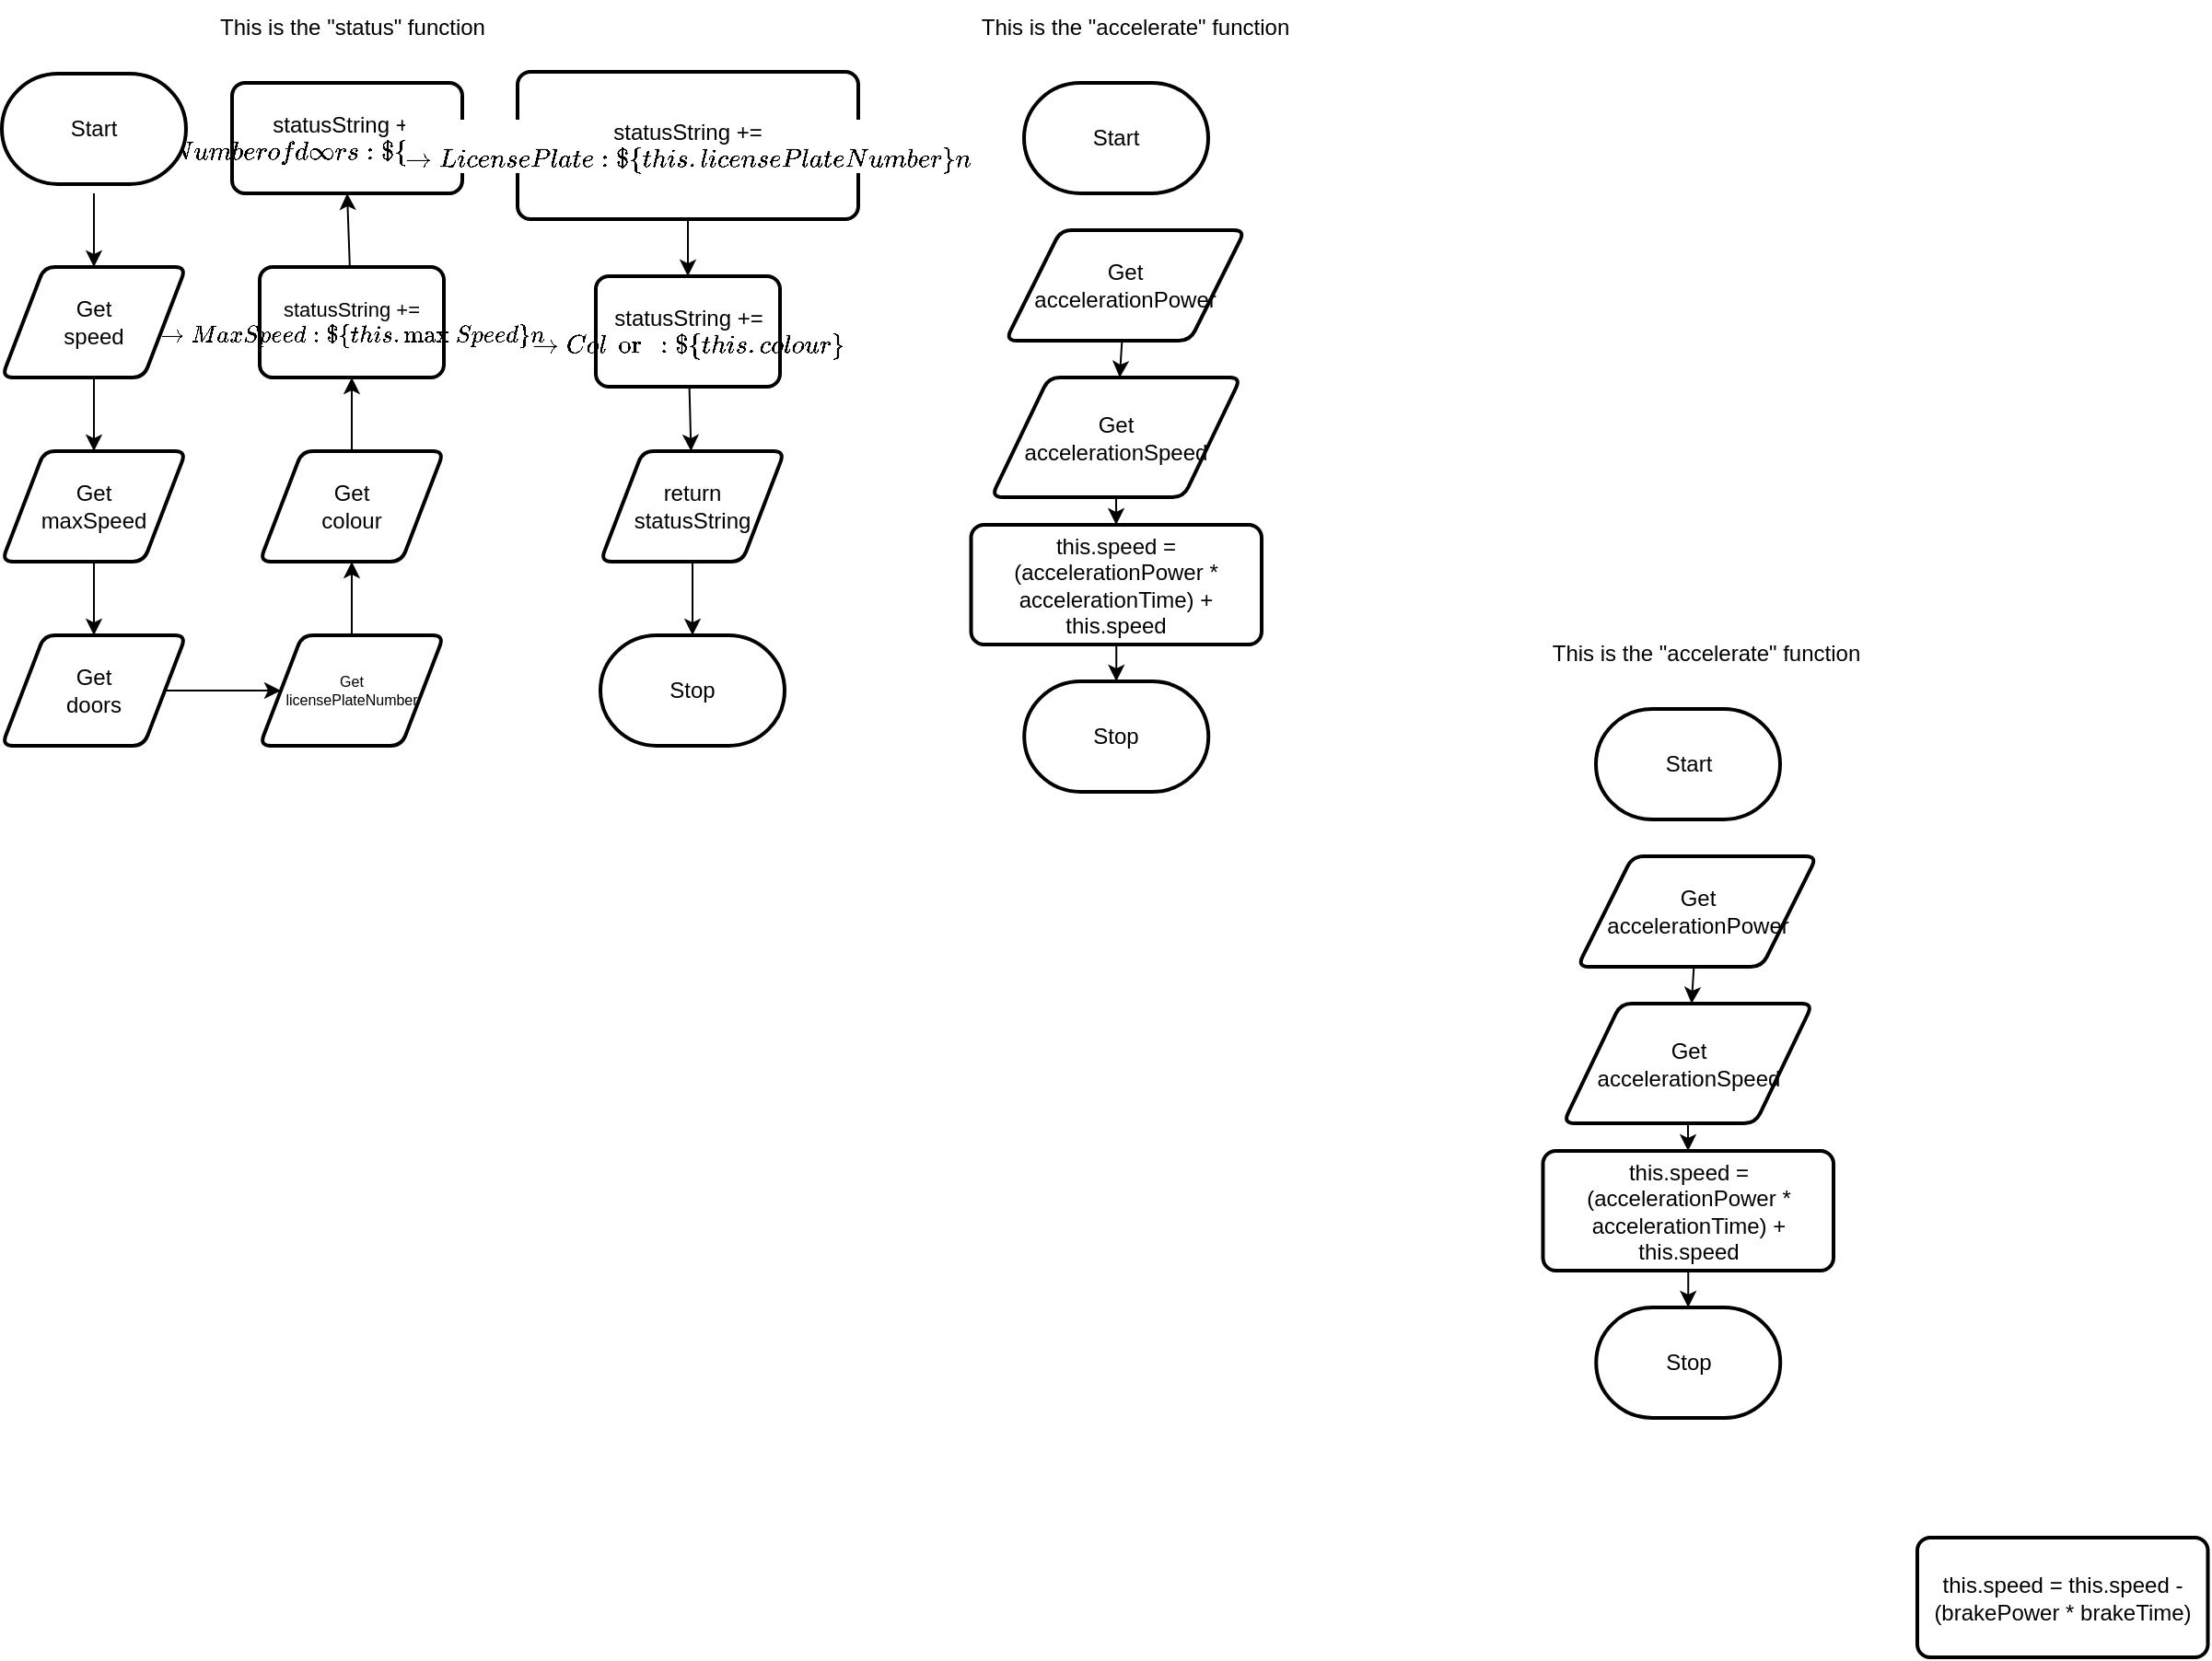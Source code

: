 <mxfile>
    <diagram id="5gMrNbhCcvMap2-kCo8e" name="Page-1">
        <mxGraphModel dx="1975" dy="1196" grid="1" gridSize="5" guides="1" tooltips="1" connect="1" arrows="1" fold="1" page="1" pageScale="1" pageWidth="827" pageHeight="1169" math="0" shadow="0">
            <root>
                <mxCell id="0"/>
                <mxCell id="1" parent="0"/>
                <mxCell id="232" style="edgeStyle=none;html=1;entryX=0.5;entryY=0;entryDx=0;entryDy=0;" parent="1" target="236" edge="1">
                    <mxGeometry relative="1" as="geometry">
                        <mxPoint x="90" y="300" as="targetPoint"/>
                        <mxPoint x="70" y="250" as="sourcePoint"/>
                    </mxGeometry>
                </mxCell>
                <mxCell id="248" style="edgeStyle=none;html=1;fontSize=7;" parent="1" source="236" target="240" edge="1">
                    <mxGeometry relative="1" as="geometry"/>
                </mxCell>
                <mxCell id="236" value="Get&lt;br&gt;speed" style="shape=parallelogram;html=1;strokeWidth=2;perimeter=parallelogramPerimeter;whiteSpace=wrap;rounded=1;arcSize=12;size=0.23;fontSize=12;" parent="1" vertex="1">
                    <mxGeometry x="20" y="290" width="100" height="60" as="geometry"/>
                </mxCell>
                <mxCell id="237" value="This is the &quot;status&quot; function" style="text;html=1;align=center;verticalAlign=middle;resizable=0;points=[];autosize=1;strokeColor=none;fillColor=none;" parent="1" vertex="1">
                    <mxGeometry x="127" y="145" width="165" height="30" as="geometry"/>
                </mxCell>
                <mxCell id="238" style="edgeStyle=none;html=1;fontSize=8;" parent="1" source="239" edge="1">
                    <mxGeometry relative="1" as="geometry">
                        <mxPoint x="395" y="490" as="targetPoint"/>
                    </mxGeometry>
                </mxCell>
                <mxCell id="239" value="return&lt;br&gt;statusString" style="shape=parallelogram;html=1;strokeWidth=2;perimeter=parallelogramPerimeter;whiteSpace=wrap;rounded=1;arcSize=12;size=0.23;fontSize=12;" parent="1" vertex="1">
                    <mxGeometry x="345" y="390" width="100" height="60" as="geometry"/>
                </mxCell>
                <mxCell id="249" style="edgeStyle=none;html=1;entryX=0.5;entryY=0;entryDx=0;entryDy=0;fontSize=7;" parent="1" source="240" target="241" edge="1">
                    <mxGeometry relative="1" as="geometry"/>
                </mxCell>
                <mxCell id="240" value="Get&lt;br&gt;maxSpeed" style="shape=parallelogram;html=1;strokeWidth=2;perimeter=parallelogramPerimeter;whiteSpace=wrap;rounded=1;arcSize=12;size=0.23;fontSize=12;" parent="1" vertex="1">
                    <mxGeometry x="20" y="390" width="100" height="60" as="geometry"/>
                </mxCell>
                <mxCell id="250" style="edgeStyle=none;html=1;fontSize=7;" parent="1" source="241" target="242" edge="1">
                    <mxGeometry relative="1" as="geometry"/>
                </mxCell>
                <mxCell id="241" value="Get&lt;br&gt;doors" style="shape=parallelogram;html=1;strokeWidth=2;perimeter=parallelogramPerimeter;whiteSpace=wrap;rounded=1;arcSize=12;size=0.23;fontSize=12;" parent="1" vertex="1">
                    <mxGeometry x="20" y="490" width="100" height="60" as="geometry"/>
                </mxCell>
                <mxCell id="251" style="edgeStyle=none;html=1;fontSize=7;" parent="1" source="242" target="243" edge="1">
                    <mxGeometry relative="1" as="geometry"/>
                </mxCell>
                <mxCell id="242" value="Get&lt;br style=&quot;font-size: 8px;&quot;&gt;licensePlateNumber" style="shape=parallelogram;html=1;strokeWidth=2;perimeter=parallelogramPerimeter;whiteSpace=wrap;rounded=1;arcSize=12;size=0.23;fontSize=8;" parent="1" vertex="1">
                    <mxGeometry x="160" y="490" width="100" height="60" as="geometry"/>
                </mxCell>
                <mxCell id="252" style="edgeStyle=none;html=1;entryX=0.5;entryY=1;entryDx=0;entryDy=0;fontSize=7;" parent="1" source="243" target="244" edge="1">
                    <mxGeometry relative="1" as="geometry"/>
                </mxCell>
                <mxCell id="243" value="Get&lt;br&gt;colour" style="shape=parallelogram;html=1;strokeWidth=2;perimeter=parallelogramPerimeter;whiteSpace=wrap;rounded=1;arcSize=12;size=0.23;fontSize=12;" parent="1" vertex="1">
                    <mxGeometry x="160" y="390" width="100" height="60" as="geometry"/>
                </mxCell>
                <mxCell id="253" style="edgeStyle=none;html=1;entryX=0.5;entryY=1;entryDx=0;entryDy=0;fontSize=7;" parent="1" source="244" target="245" edge="1">
                    <mxGeometry relative="1" as="geometry"/>
                </mxCell>
                <mxCell id="244" value="statusString += ` -&amp;gt; MaxSpeed: ${this.maxSpeed}\n`" style="rounded=1;whiteSpace=wrap;html=1;absoluteArcSize=1;arcSize=14;strokeWidth=2;fontSize=11;" parent="1" vertex="1">
                    <mxGeometry x="160" y="290" width="100" height="60" as="geometry"/>
                </mxCell>
                <mxCell id="254" style="edgeStyle=none;html=1;entryX=0;entryY=0.5;entryDx=0;entryDy=0;fontSize=7;" parent="1" source="245" target="246" edge="1">
                    <mxGeometry relative="1" as="geometry"/>
                </mxCell>
                <mxCell id="245" value="statusString += ` -&amp;gt; Number of doors: ${this.doors}\n`" style="rounded=1;whiteSpace=wrap;html=1;absoluteArcSize=1;arcSize=14;strokeWidth=2;fontSize=12;" parent="1" vertex="1">
                    <mxGeometry x="145" y="190" width="125" height="60" as="geometry"/>
                </mxCell>
                <mxCell id="255" style="edgeStyle=none;html=1;fontSize=7;" parent="1" source="246" target="247" edge="1">
                    <mxGeometry relative="1" as="geometry"/>
                </mxCell>
                <mxCell id="246" value="&lt;font style=&quot;font-size: 12px;&quot;&gt;statusString += ` -&amp;gt; License Plate: ${this.licensePlateNumber}\n`&lt;/font&gt;" style="rounded=1;whiteSpace=wrap;html=1;absoluteArcSize=1;arcSize=14;strokeWidth=2;fontSize=7;labelBackgroundColor=default;" parent="1" vertex="1">
                    <mxGeometry x="300" y="184" width="185" height="80" as="geometry"/>
                </mxCell>
                <mxCell id="256" style="edgeStyle=none;html=1;fontSize=7;" parent="1" source="247" target="239" edge="1">
                    <mxGeometry relative="1" as="geometry"/>
                </mxCell>
                <mxCell id="247" value="statusString += ` -&amp;gt; Color: ${this.colour}`" style="rounded=1;whiteSpace=wrap;html=1;absoluteArcSize=1;arcSize=14;strokeWidth=2;fontSize=12;" parent="1" vertex="1">
                    <mxGeometry x="342.5" y="295" width="100" height="60" as="geometry"/>
                </mxCell>
                <mxCell id="262" value="This is the &quot;accelerate&quot; function" style="text;html=1;align=center;verticalAlign=middle;resizable=0;points=[];autosize=1;strokeColor=none;fillColor=none;" parent="1" vertex="1">
                    <mxGeometry x="539.5" y="145" width="190" height="30" as="geometry"/>
                </mxCell>
                <mxCell id="270" style="edgeStyle=none;html=1;fontSize=12;" parent="1" source="267" target="269" edge="1">
                    <mxGeometry relative="1" as="geometry"/>
                </mxCell>
                <mxCell id="267" value="Get&lt;br style=&quot;font-size: 12px;&quot;&gt;accelerationPower" style="shape=parallelogram;html=1;strokeWidth=2;perimeter=parallelogramPerimeter;whiteSpace=wrap;rounded=1;arcSize=12;size=0.23;fontSize=12;" parent="1" vertex="1">
                    <mxGeometry x="565" y="270" width="130" height="60" as="geometry"/>
                </mxCell>
                <mxCell id="383" style="edgeStyle=none;html=1;exitX=0.5;exitY=1;exitDx=0;exitDy=0;" edge="1" parent="1" source="269" target="306">
                    <mxGeometry relative="1" as="geometry"/>
                </mxCell>
                <mxCell id="269" value="Get&lt;br style=&quot;font-size: 12px;&quot;&gt;accelerationSpeed" style="shape=parallelogram;html=1;strokeWidth=2;perimeter=parallelogramPerimeter;whiteSpace=wrap;rounded=1;arcSize=12;size=0.23;fontSize=12;" parent="1" vertex="1">
                    <mxGeometry x="557.25" y="350" width="135.5" height="65" as="geometry"/>
                </mxCell>
                <mxCell id="384" style="edgeStyle=none;html=1;exitX=0.5;exitY=1;exitDx=0;exitDy=0;entryX=0.5;entryY=0;entryDx=0;entryDy=0;entryPerimeter=0;" edge="1" parent="1" source="306" target="381">
                    <mxGeometry relative="1" as="geometry"/>
                </mxCell>
                <mxCell id="306" value="this.speed = (accelerationPower * accelerationTime) + this.speed" style="rounded=1;whiteSpace=wrap;html=1;absoluteArcSize=1;arcSize=14;strokeWidth=2;fontSize=12;" parent="1" vertex="1">
                    <mxGeometry x="546.25" y="430" width="157.75" height="65" as="geometry"/>
                </mxCell>
                <mxCell id="372" value="Start" style="strokeWidth=2;html=1;shape=mxgraph.flowchart.terminator;whiteSpace=wrap;" vertex="1" parent="1">
                    <mxGeometry x="20" y="185" width="100" height="60" as="geometry"/>
                </mxCell>
                <mxCell id="373" value="Stop" style="strokeWidth=2;html=1;shape=mxgraph.flowchart.terminator;whiteSpace=wrap;" vertex="1" parent="1">
                    <mxGeometry x="345" y="490" width="100" height="60" as="geometry"/>
                </mxCell>
                <mxCell id="374" value="Start" style="strokeWidth=2;html=1;shape=mxgraph.flowchart.terminator;whiteSpace=wrap;" vertex="1" parent="1">
                    <mxGeometry x="575" y="190" width="100" height="60" as="geometry"/>
                </mxCell>
                <mxCell id="381" value="Stop" style="strokeWidth=2;html=1;shape=mxgraph.flowchart.terminator;whiteSpace=wrap;" vertex="1" parent="1">
                    <mxGeometry x="575.12" y="515" width="100" height="60" as="geometry"/>
                </mxCell>
                <mxCell id="385" value="This is the &quot;accelerate&quot; function" style="text;html=1;align=center;verticalAlign=middle;resizable=0;points=[];autosize=1;strokeColor=none;fillColor=none;" vertex="1" parent="1">
                    <mxGeometry x="850" y="485" width="190" height="30" as="geometry"/>
                </mxCell>
                <mxCell id="386" style="edgeStyle=none;html=1;fontSize=12;" edge="1" parent="1" source="387" target="389">
                    <mxGeometry relative="1" as="geometry"/>
                </mxCell>
                <mxCell id="387" value="Get&lt;br style=&quot;font-size: 12px;&quot;&gt;accelerationPower" style="shape=parallelogram;html=1;strokeWidth=2;perimeter=parallelogramPerimeter;whiteSpace=wrap;rounded=1;arcSize=12;size=0.23;fontSize=12;" vertex="1" parent="1">
                    <mxGeometry x="875.5" y="610" width="130" height="60" as="geometry"/>
                </mxCell>
                <mxCell id="388" style="edgeStyle=none;html=1;exitX=0.5;exitY=1;exitDx=0;exitDy=0;" edge="1" parent="1" source="389" target="391">
                    <mxGeometry relative="1" as="geometry"/>
                </mxCell>
                <mxCell id="389" value="Get&lt;br style=&quot;font-size: 12px;&quot;&gt;accelerationSpeed" style="shape=parallelogram;html=1;strokeWidth=2;perimeter=parallelogramPerimeter;whiteSpace=wrap;rounded=1;arcSize=12;size=0.23;fontSize=12;" vertex="1" parent="1">
                    <mxGeometry x="867.75" y="690" width="135.5" height="65" as="geometry"/>
                </mxCell>
                <mxCell id="390" style="edgeStyle=none;html=1;exitX=0.5;exitY=1;exitDx=0;exitDy=0;entryX=0.5;entryY=0;entryDx=0;entryDy=0;entryPerimeter=0;" edge="1" parent="1" source="391" target="393">
                    <mxGeometry relative="1" as="geometry"/>
                </mxCell>
                <mxCell id="391" value="this.speed = (accelerationPower * accelerationTime) + this.speed" style="rounded=1;whiteSpace=wrap;html=1;absoluteArcSize=1;arcSize=14;strokeWidth=2;fontSize=12;" vertex="1" parent="1">
                    <mxGeometry x="856.75" y="770" width="157.75" height="65" as="geometry"/>
                </mxCell>
                <mxCell id="392" value="Start" style="strokeWidth=2;html=1;shape=mxgraph.flowchart.terminator;whiteSpace=wrap;" vertex="1" parent="1">
                    <mxGeometry x="885.5" y="530" width="100" height="60" as="geometry"/>
                </mxCell>
                <mxCell id="393" value="Stop" style="strokeWidth=2;html=1;shape=mxgraph.flowchart.terminator;whiteSpace=wrap;" vertex="1" parent="1">
                    <mxGeometry x="885.62" y="855" width="100" height="60" as="geometry"/>
                </mxCell>
                <mxCell id="394" value="this.speed = this.speed - (brakePower * brakeTime)" style="rounded=1;whiteSpace=wrap;html=1;absoluteArcSize=1;arcSize=14;strokeWidth=2;fontSize=12;" vertex="1" parent="1">
                    <mxGeometry x="1060" y="980" width="157.75" height="65" as="geometry"/>
                </mxCell>
            </root>
        </mxGraphModel>
    </diagram>
</mxfile>